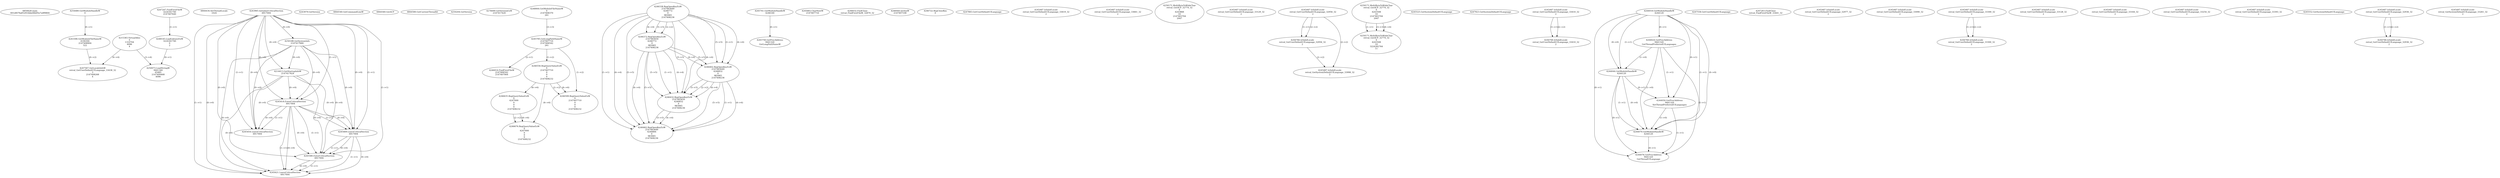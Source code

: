 // Global SCDG with merge call
digraph {
	0 [label="6850628.main
001df479a85291fdde06b95e7a9f9804"]
	1 [label="4254480.GetModuleHandleW
0"]
	2 [label="6844434.SetThreadLocale
1024"]
	3 [label="4243965.InitializeCriticalSection
6917004"]
	4 [label="4243979.GetVersion
"]
	5 [label="4250188.GetSystemInfo
2147417660"]
	3 -> 5 [label="(0-->0)"]
	6 [label="6844540.GetCommandLineW
"]
	7 [label="4214413.GetStartupInfoW
2147417624"]
	3 -> 7 [label="(0-->0)"]
	5 -> 7 [label="(0-->0)"]
	8 [label="6844560.GetACP
"]
	9 [label="6844580.GetCurrentThreadId
"]
	10 [label="4250204.GetVersion
"]
	11 [label="4276690.GetVersionExW
2147417420"]
	12 [label="4243306.GetModuleFileNameW
4194304
2147408904
522"]
	1 -> 12 [label="(0-->1)"]
	13 [label="4248064.GetModuleFileNameW
0
2147408370
261"]
	14 [label="4215383.VirtualAlloc
0
1310704
4096
4"]
	15 [label="4246338.RegOpenKeyExW
2147483649
4246772
0
983065
2147408236"]
	16 [label="4246372.RegOpenKeyExW
2147483650
4246772
0
983065
2147408236"]
	15 -> 16 [label="(2-->2)"]
	15 -> 16 [label="(4-->4)"]
	15 -> 16 [label="(5-->5)"]
	17 [label="4246402.RegOpenKeyExW
2147483649
4246832
0
983065
2147408236"]
	15 -> 17 [label="(1-->1)"]
	15 -> 17 [label="(4-->4)"]
	16 -> 17 [label="(4-->4)"]
	15 -> 17 [label="(5-->5)"]
	16 -> 17 [label="(5-->5)"]
	18 [label="4246432.RegOpenKeyExW
2147483650
4246832
0
983065
2147408236"]
	16 -> 18 [label="(1-->1)"]
	17 -> 18 [label="(2-->2)"]
	15 -> 18 [label="(4-->4)"]
	16 -> 18 [label="(4-->4)"]
	17 -> 18 [label="(4-->4)"]
	15 -> 18 [label="(5-->5)"]
	16 -> 18 [label="(5-->5)"]
	17 -> 18 [label="(5-->5)"]
	19 [label="4246462.RegOpenKeyExW
2147483649
4246884
0
983065
2147408236"]
	15 -> 19 [label="(1-->1)"]
	17 -> 19 [label="(1-->1)"]
	15 -> 19 [label="(4-->4)"]
	16 -> 19 [label="(4-->4)"]
	17 -> 19 [label="(4-->4)"]
	18 -> 19 [label="(4-->4)"]
	15 -> 19 [label="(5-->5)"]
	16 -> 19 [label="(5-->5)"]
	17 -> 19 [label="(5-->5)"]
	18 -> 19 [label="(5-->5)"]
	20 [label="4245741.GetModuleHandleW
4246160"]
	21 [label="4245758.GetProcAddress
9441320
GetLongPathNameW"]
	20 -> 21 [label="(0-->1)"]
	22 [label="4245785.GetLongPathNameW
2147407710
2147406542
261"]
	13 -> 22 [label="(3-->3)"]
	23 [label="4245683.CharNextW
2147407716"]
	24 [label="4246014.FindFirstFileW
2147406542
2147407064"]
	22 -> 24 [label="(2-->1)"]
	25 [label="4246032.FindClose
retval_FindFirstFileW_32870_32"]
	26 [label="4246044.lstrlenW
2147407108"]
	27 [label="4246556.RegQueryValueExW
0
2147407710
0
0
0
2147408232"]
	22 -> 27 [label="(1-->2)"]
	28 [label="4246635.RegQueryValueExW
0
4247000
0
0
0
2147408232"]
	27 -> 28 [label="(6-->6)"]
	29 [label="4246676.RegQueryValueExW
0
4247000
0
0
0
2147408232"]
	28 -> 29 [label="(2-->2)"]
	27 -> 29 [label="(6-->6)"]
	28 -> 29 [label="(6-->6)"]
	30 [label="4246722.RegCloseKey
0"]
	31 [label="4247883.GetUserDefaultUILanguage
"]
	32 [label="4245418.EnterCriticalSection
6917004"]
	3 -> 32 [label="(1-->1)"]
	3 -> 32 [label="(0-->0)"]
	5 -> 32 [label="(0-->0)"]
	7 -> 32 [label="(0-->0)"]
	33 [label="4245469.LeaveCriticalSection
6917004"]
	3 -> 33 [label="(1-->1)"]
	32 -> 33 [label="(1-->1)"]
	3 -> 33 [label="(0-->0)"]
	5 -> 33 [label="(0-->0)"]
	7 -> 33 [label="(0-->0)"]
	32 -> 33 [label="(0-->0)"]
	34 [label="4245487.IsValidLocale
retval_GetUserDefaultUILanguage_33619_32
2"]
	35 [label="4245487.IsValidLocale
retval_GetUserDefaultUILanguage_33661_32
2"]
	36 [label="4250171.MultiByteToWideChar
retval_GetACP_32774_32
0
4243868
10
2147403704
2047"]
	37 [label="4246599.RegQueryValueExW
0
2147407710
0
0
0
2147408232"]
	22 -> 37 [label="(1-->2)"]
	27 -> 37 [label="(2-->2)"]
	27 -> 37 [label="(6-->6)"]
	38 [label="4245487.IsValidLocale
retval_GetUserDefaultUILanguage_33129_32
2"]
	39 [label="4245487.IsValidLocale
retval_GetUserDefaultUILanguage_32956_32
2"]
	40 [label="4250171.MultiByteToWideChar
retval_GetACP_32774_32
0
4243508
10
2147403704
2047"]
	41 [label="4250171.MultiByteToWideChar
retval_GetACP_32774_32
0
4243508
10
3224282764
11"]
	40 -> 41 [label="(1-->1)"]
	40 -> 41 [label="(3-->3)"]
	40 -> 41 [label="(4-->4)"]
	42 [label="4244766.IsValidLocale
retval_GetUserDefaultUILanguage_32956_32
2"]
	39 -> 42 [label="(1-->1)"]
	39 -> 42 [label="(2-->2)"]
	43 [label="4245525.GetSystemDefaultUILanguage
"]
	44 [label="4245580.EnterCriticalSection
6917004"]
	3 -> 44 [label="(1-->1)"]
	32 -> 44 [label="(1-->1)"]
	33 -> 44 [label="(1-->1)"]
	3 -> 44 [label="(0-->0)"]
	5 -> 44 [label="(0-->0)"]
	7 -> 44 [label="(0-->0)"]
	32 -> 44 [label="(0-->0)"]
	33 -> 44 [label="(0-->0)"]
	45 [label="4245621.LeaveCriticalSection
6917004"]
	3 -> 45 [label="(1-->1)"]
	32 -> 45 [label="(1-->1)"]
	33 -> 45 [label="(1-->1)"]
	44 -> 45 [label="(1-->1)"]
	3 -> 45 [label="(0-->0)"]
	5 -> 45 [label="(0-->0)"]
	7 -> 45 [label="(0-->0)"]
	32 -> 45 [label="(0-->0)"]
	33 -> 45 [label="(0-->0)"]
	44 -> 45 [label="(0-->0)"]
	46 [label="4247923.GetSystemDefaultUILanguage
"]
	47 [label="4245487.IsValidLocale
retval_GetSystemDefaultUILanguage_33998_32
2"]
	39 -> 47 [label="(2-->2)"]
	42 -> 47 [label="(2-->2)"]
	48 [label="4245487.IsValidLocale
retval_GetUserDefaultUILanguage_33410_32
2"]
	49 [label="4244766.IsValidLocale
retval_GetUserDefaultUILanguage_33410_32
2"]
	48 -> 49 [label="(1-->1)"]
	48 -> 49 [label="(2-->2)"]
	50 [label="4244018.GetModuleHandleW
4244120"]
	51 [label="4244024.GetProcAddress
9441320
GetThreadPreferredUILanguages"]
	50 -> 51 [label="(0-->1)"]
	52 [label="4244044.GetModuleHandleW
4244120"]
	50 -> 52 [label="(1-->1)"]
	50 -> 52 [label="(0-->0)"]
	51 -> 52 [label="(1-->0)"]
	53 [label="4244050.GetProcAddress
9441320
SetThreadPreferredUILanguages"]
	50 -> 53 [label="(0-->1)"]
	51 -> 53 [label="(1-->1)"]
	52 -> 53 [label="(0-->1)"]
	54 [label="4244070.GetModuleHandleW
4244120"]
	50 -> 54 [label="(1-->1)"]
	52 -> 54 [label="(1-->1)"]
	50 -> 54 [label="(0-->0)"]
	51 -> 54 [label="(1-->0)"]
	52 -> 54 [label="(0-->0)"]
	53 -> 54 [label="(1-->0)"]
	55 [label="4244076.GetProcAddress
9441320
GetThreadUILanguage"]
	50 -> 55 [label="(0-->1)"]
	51 -> 55 [label="(1-->1)"]
	52 -> 55 [label="(0-->1)"]
	53 -> 55 [label="(1-->1)"]
	54 -> 55 [label="(0-->1)"]
	56 [label="4245454.LeaveCriticalSection
6917004"]
	3 -> 56 [label="(1-->1)"]
	32 -> 56 [label="(1-->1)"]
	3 -> 56 [label="(0-->0)"]
	5 -> 56 [label="(0-->0)"]
	7 -> 56 [label="(0-->0)"]
	32 -> 56 [label="(0-->0)"]
	57 [label="4247558.GetUserDefaultUILanguage
"]
	58 [label="4247567.GetLocaleInfoW
retval_GetUserDefaultUILanguage_33438_32
3
2147408268
4"]
	12 -> 58 [label="(0-->2)"]
	14 -> 58 [label="(4-->4)"]
	59 [label="4247247.FindFirstFileW
3224341740
2147407640"]
	60 [label="4247263.FindClose
retval_FindFirstFileW_33441_32"]
	61 [label="4248145.LoadLibraryExW
3224341740
0
2"]
	59 -> 61 [label="(1-->1)"]
	62 [label="4250073.LoadStringW
9441340
65485
2147409468
4096"]
	61 -> 62 [label="(0-->1)"]
	14 -> 62 [label="(3-->4)"]
	63 [label="4245487.IsValidLocale
retval_GetUserDefaultUILanguage_32977_32
2"]
	64 [label="4245487.IsValidLocale
retval_GetUserDefaultUILanguage_33090_32
2"]
	65 [label="4245487.IsValidLocale
retval_GetUserDefaultUILanguage_33300_32
2"]
	66 [label="4245487.IsValidLocale
retval_GetUserDefaultUILanguage_33128_32
2"]
	67 [label="4245487.IsValidLocale
retval_GetUserDefaultUILanguage_33164_32
2"]
	68 [label="4245487.IsValidLocale
retval_GetUserDefaultUILanguage_33254_32
2"]
	69 [label="4245487.IsValidLocale
retval_GetUserDefaultUILanguage_33393_32
2"]
	70 [label="4244766.IsValidLocale
retval_GetUserDefaultUILanguage_33300_32
2"]
	65 -> 70 [label="(1-->1)"]
	65 -> 70 [label="(2-->2)"]
	71 [label="4245552.GetSystemDefaultUILanguage
"]
	72 [label="4245487.IsValidLocale
retval_GetUserDefaultUILanguage_32936_32
2"]
	73 [label="4244766.IsValidLocale
retval_GetUserDefaultUILanguage_32936_32
2"]
	72 -> 73 [label="(1-->1)"]
	72 -> 73 [label="(2-->2)"]
	74 [label="4245487.IsValidLocale
retval_GetSystemDefaultUILanguage_33261_32
2"]
}

